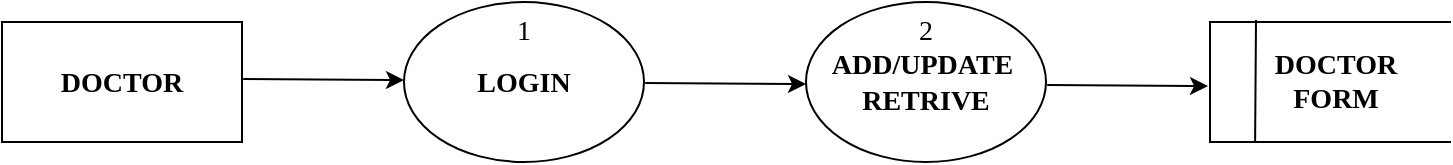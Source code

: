 <mxfile version="20.8.10" type="device"><diagram id="C5RBs43oDa-KdzZeNtuy" name="Page-1"><mxGraphModel dx="863" dy="512" grid="1" gridSize="10" guides="1" tooltips="1" connect="1" arrows="1" fold="1" page="1" pageScale="1" pageWidth="827" pageHeight="1169" math="0" shadow="0"><root><mxCell id="WIyWlLk6GJQsqaUBKTNV-0"/><mxCell id="WIyWlLk6GJQsqaUBKTNV-1" parent="WIyWlLk6GJQsqaUBKTNV-0"/><mxCell id="ecP1Ixm5Fj7yuCkcyRE6-1" value="&lt;font face=&quot;Times New Roman&quot;&gt;&lt;b&gt;DOCTOR&lt;/b&gt;&lt;/font&gt;" style="rounded=0;whiteSpace=wrap;html=1;fontSize=14;" vertex="1" parent="WIyWlLk6GJQsqaUBKTNV-1"><mxGeometry x="53" y="41" width="120" height="60" as="geometry"/></mxCell><mxCell id="ecP1Ixm5Fj7yuCkcyRE6-2" value="&lt;font face=&quot;Times New Roman&quot;&gt;&lt;b&gt;LOGIN&lt;/b&gt;&lt;/font&gt;" style="ellipse;whiteSpace=wrap;html=1;fontSize=14;" vertex="1" parent="WIyWlLk6GJQsqaUBKTNV-1"><mxGeometry x="254" y="31" width="120" height="80" as="geometry"/></mxCell><mxCell id="ecP1Ixm5Fj7yuCkcyRE6-3" value="&lt;font face=&quot;Times New Roman&quot;&gt;&lt;b&gt;ADD/UPDATE&amp;nbsp;&lt;br&gt;RETRIVE&lt;/b&gt;&lt;/font&gt;" style="ellipse;whiteSpace=wrap;html=1;fontSize=14;" vertex="1" parent="WIyWlLk6GJQsqaUBKTNV-1"><mxGeometry x="455" y="31" width="120" height="80" as="geometry"/></mxCell><mxCell id="ecP1Ixm5Fj7yuCkcyRE6-7" value="" style="endArrow=classic;html=1;rounded=0;fontSize=14;exitX=1.005;exitY=0.676;exitDx=0;exitDy=0;exitPerimeter=0;" edge="1" parent="WIyWlLk6GJQsqaUBKTNV-1"><mxGeometry width="50" height="50" relative="1" as="geometry"><mxPoint x="173.6" y="69.56" as="sourcePoint"/><mxPoint x="254" y="70" as="targetPoint"/></mxGeometry></mxCell><mxCell id="ecP1Ixm5Fj7yuCkcyRE6-9" value="" style="shape=partialRectangle;whiteSpace=wrap;html=1;left=0;right=0;fillColor=none;fontSize=14;" vertex="1" parent="WIyWlLk6GJQsqaUBKTNV-1"><mxGeometry x="657" y="41" width="120" height="60" as="geometry"/></mxCell><mxCell id="ecP1Ixm5Fj7yuCkcyRE6-14" value="" style="endArrow=none;html=1;rounded=0;fontSize=14;entryX=0;entryY=0;entryDx=0;entryDy=0;exitX=0;exitY=1;exitDx=0;exitDy=0;" edge="1" parent="WIyWlLk6GJQsqaUBKTNV-1" source="ecP1Ixm5Fj7yuCkcyRE6-9" target="ecP1Ixm5Fj7yuCkcyRE6-9"><mxGeometry width="50" height="50" relative="1" as="geometry"><mxPoint x="230" y="410" as="sourcePoint"/><mxPoint x="280" y="360" as="targetPoint"/></mxGeometry></mxCell><mxCell id="ecP1Ixm5Fj7yuCkcyRE6-18" value="" style="endArrow=classic;html=1;rounded=0;fontSize=14;exitX=1.005;exitY=0.676;exitDx=0;exitDy=0;exitPerimeter=0;" edge="1" parent="WIyWlLk6GJQsqaUBKTNV-1"><mxGeometry width="50" height="50" relative="1" as="geometry"><mxPoint x="374.6" y="71.56" as="sourcePoint"/><mxPoint x="455" y="72" as="targetPoint"/></mxGeometry></mxCell><mxCell id="ecP1Ixm5Fj7yuCkcyRE6-19" value="" style="endArrow=classic;html=1;rounded=0;fontSize=14;exitX=1.005;exitY=0.676;exitDx=0;exitDy=0;exitPerimeter=0;" edge="1" parent="WIyWlLk6GJQsqaUBKTNV-1"><mxGeometry width="50" height="50" relative="1" as="geometry"><mxPoint x="575.6" y="72.56" as="sourcePoint"/><mxPoint x="656" y="73" as="targetPoint"/></mxGeometry></mxCell><mxCell id="ecP1Ixm5Fj7yuCkcyRE6-20" value="&lt;b&gt;DOCTOR FORM&lt;/b&gt;" style="text;html=1;strokeColor=none;fillColor=none;align=center;verticalAlign=middle;whiteSpace=wrap;rounded=0;fontSize=14;fontFamily=Times New Roman;" vertex="1" parent="WIyWlLk6GJQsqaUBKTNV-1"><mxGeometry x="690" y="56" width="60" height="30" as="geometry"/></mxCell><mxCell id="ecP1Ixm5Fj7yuCkcyRE6-22" value="" style="endArrow=none;html=1;rounded=0;fontFamily=Times New Roman;fontSize=14;exitX=0.188;exitY=0.991;exitDx=0;exitDy=0;exitPerimeter=0;" edge="1" parent="WIyWlLk6GJQsqaUBKTNV-1" source="ecP1Ixm5Fj7yuCkcyRE6-9"><mxGeometry width="50" height="50" relative="1" as="geometry"><mxPoint x="660" y="110" as="sourcePoint"/><mxPoint x="680" y="40" as="targetPoint"/></mxGeometry></mxCell><mxCell id="ecP1Ixm5Fj7yuCkcyRE6-23" value="1" style="text;html=1;strokeColor=none;fillColor=none;align=center;verticalAlign=middle;whiteSpace=wrap;rounded=0;fontSize=14;fontFamily=Times New Roman;" vertex="1" parent="WIyWlLk6GJQsqaUBKTNV-1"><mxGeometry x="284" y="31" width="60" height="30" as="geometry"/></mxCell><mxCell id="ecP1Ixm5Fj7yuCkcyRE6-24" value="2" style="text;html=1;strokeColor=none;fillColor=none;align=center;verticalAlign=middle;whiteSpace=wrap;rounded=0;fontSize=14;fontFamily=Times New Roman;" vertex="1" parent="WIyWlLk6GJQsqaUBKTNV-1"><mxGeometry x="485" y="31" width="60" height="30" as="geometry"/></mxCell></root></mxGraphModel></diagram></mxfile>